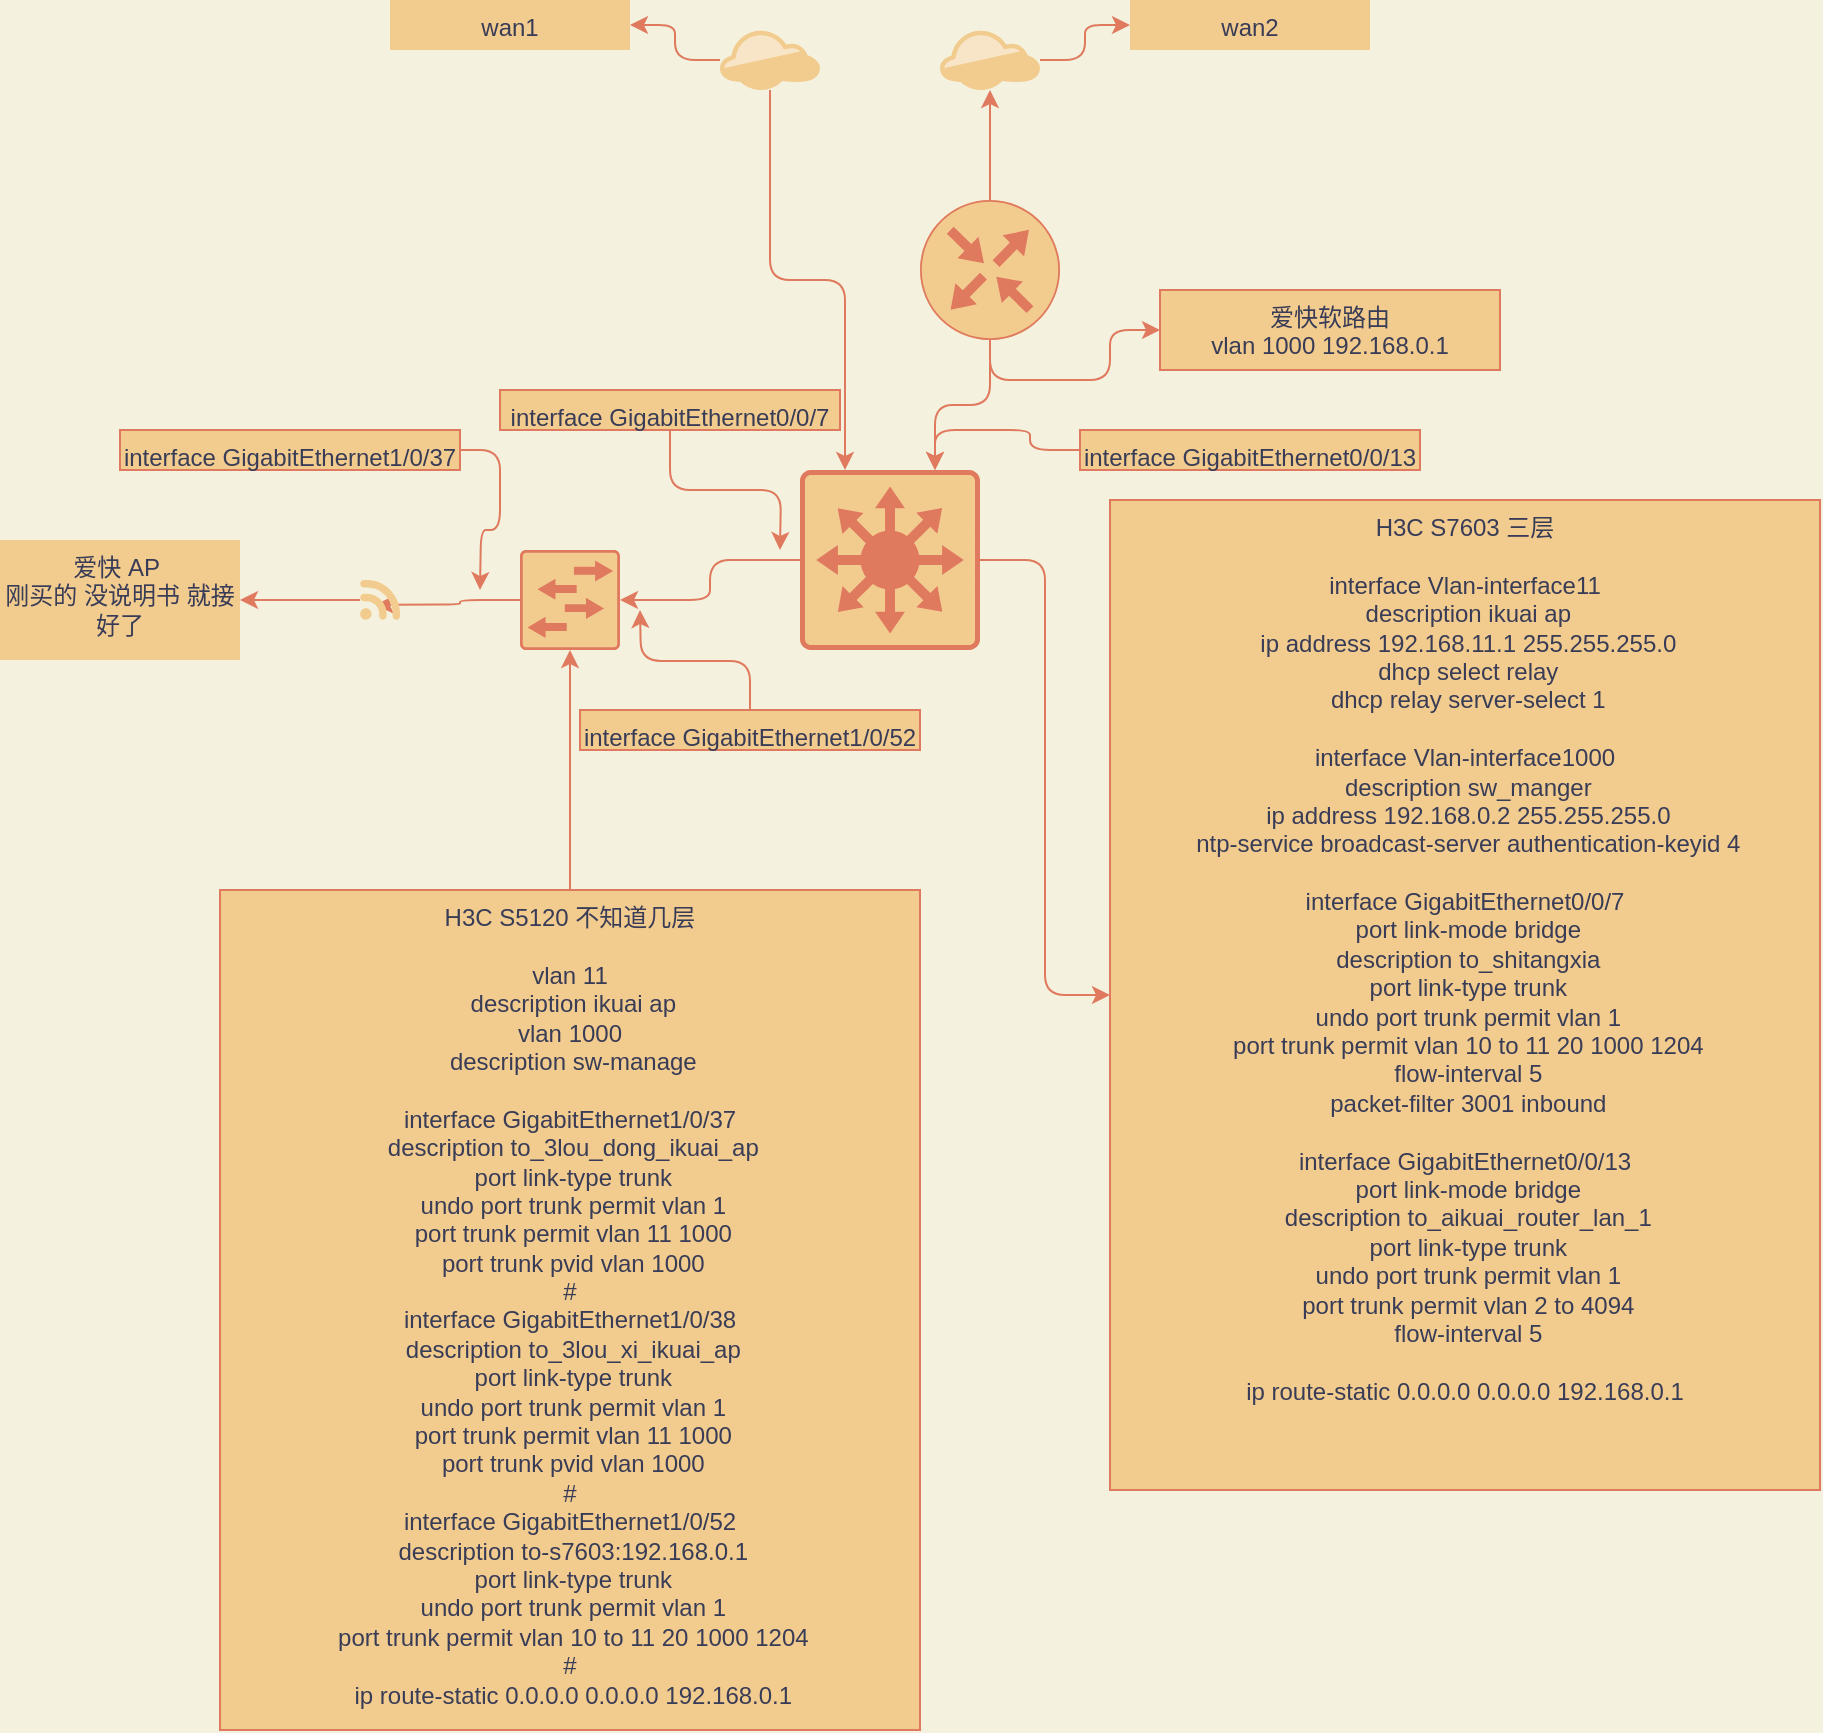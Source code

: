 <mxfile>
    <diagram id="MgrAAwHq-l5_ud4jZoOw" name="第 1 页">
        <mxGraphModel dx="3230" dy="915" grid="1" gridSize="10" guides="1" tooltips="1" connect="1" arrows="1" fold="1" page="1" pageScale="1" pageWidth="1200" pageHeight="1920" background="#F4F1DE" math="0" shadow="0">
            <root>
                <mxCell id="0"/>
                <mxCell id="1" parent="0"/>
                <mxCell id="57" value="" style="edgeStyle=orthogonalEdgeStyle;curved=0;rounded=1;sketch=0;orthogonalLoop=1;jettySize=auto;html=1;strokeColor=#E07A5F;fillColor=#F2CC8F;fontColor=#393C56;labelBackgroundColor=#F4F1DE;" edge="1" parent="1" source="32" target="56">
                    <mxGeometry relative="1" as="geometry"/>
                </mxCell>
                <mxCell id="63" value="" style="edgeStyle=orthogonalEdgeStyle;curved=0;rounded=1;sketch=0;orthogonalLoop=1;jettySize=auto;html=1;strokeColor=#E07A5F;fillColor=#F2CC8F;fontColor=#393C56;labelBackgroundColor=#F4F1DE;" edge="1" parent="1" source="32" target="34">
                    <mxGeometry relative="1" as="geometry"/>
                </mxCell>
                <mxCell id="32" value="" style="points=[[0.015,0.015,0],[0.985,0.015,0],[0.985,0.985,0],[0.015,0.985,0],[0.25,0,0],[0.5,0,0],[0.75,0,0],[1,0.25,0],[1,0.5,0],[1,0.75,0],[0.75,1,0],[0.5,1,0],[0.25,1,0],[0,0.75,0],[0,0.5,0],[0,0.25,0]];verticalLabelPosition=bottom;html=1;verticalAlign=top;aspect=fixed;align=center;pointerEvents=1;shape=mxgraph.cisco19.rect;prIcon=l3_switch;fillColor=#F2CC8F;strokeColor=#E07A5F;fontColor=#393C56;" vertex="1" parent="1">
                    <mxGeometry x="330" y="670" width="90" height="90" as="geometry"/>
                </mxCell>
                <mxCell id="44" style="edgeStyle=orthogonalEdgeStyle;curved=0;rounded=1;sketch=0;orthogonalLoop=1;jettySize=auto;html=1;exitX=0.5;exitY=1;exitDx=0;exitDy=0;exitPerimeter=0;entryX=0.75;entryY=0;entryDx=0;entryDy=0;entryPerimeter=0;strokeColor=#E07A5F;fillColor=#F2CC8F;fontColor=#393C56;labelBackgroundColor=#F4F1DE;" edge="1" parent="1" source="33" target="32">
                    <mxGeometry relative="1" as="geometry"/>
                </mxCell>
                <mxCell id="46" style="edgeStyle=orthogonalEdgeStyle;curved=0;rounded=1;sketch=0;orthogonalLoop=1;jettySize=auto;html=1;strokeColor=#E07A5F;fillColor=#F2CC8F;fontColor=#393C56;labelBackgroundColor=#F4F1DE;" edge="1" parent="1" source="33" target="45">
                    <mxGeometry relative="1" as="geometry"/>
                </mxCell>
                <mxCell id="54" style="edgeStyle=orthogonalEdgeStyle;curved=0;rounded=1;sketch=0;orthogonalLoop=1;jettySize=auto;html=1;exitX=0.5;exitY=1;exitDx=0;exitDy=0;exitPerimeter=0;entryX=0;entryY=0.5;entryDx=0;entryDy=0;strokeColor=#E07A5F;fillColor=#F2CC8F;fontColor=#393C56;labelBackgroundColor=#F4F1DE;" edge="1" parent="1" source="33" target="35">
                    <mxGeometry relative="1" as="geometry"/>
                </mxCell>
                <mxCell id="33" value="" style="points=[[0.5,0,0],[1,0.5,0],[0.5,1,0],[0,0.5,0],[0.145,0.145,0],[0.856,0.145,0],[0.855,0.856,0],[0.145,0.855,0]];verticalLabelPosition=bottom;html=1;verticalAlign=top;aspect=fixed;align=center;pointerEvents=1;shape=mxgraph.cisco19.rect;prIcon=router;fillColor=#F2CC8F;strokeColor=#E07A5F;fontColor=#393C56;" vertex="1" parent="1">
                    <mxGeometry x="390" y="535" width="70" height="70" as="geometry"/>
                </mxCell>
                <mxCell id="73" style="edgeStyle=orthogonalEdgeStyle;curved=0;rounded=1;sketch=0;orthogonalLoop=1;jettySize=auto;html=1;entryX=0.392;entryY=0.617;entryDx=0;entryDy=0;entryPerimeter=0;strokeColor=#E07A5F;fillColor=#F2CC8F;fontColor=#393C56;labelBackgroundColor=#F4F1DE;" edge="1" parent="1" source="34" target="38">
                    <mxGeometry relative="1" as="geometry"/>
                </mxCell>
                <mxCell id="34" value="" style="points=[[0.015,0.015,0],[0.985,0.015,0],[0.985,0.985,0],[0.015,0.985,0],[0.25,0,0],[0.5,0,0],[0.75,0,0],[1,0.25,0],[1,0.5,0],[1,0.75,0],[0.75,1,0],[0.5,1,0],[0.25,1,0],[0,0.75,0],[0,0.5,0],[0,0.25,0]];verticalLabelPosition=bottom;html=1;verticalAlign=top;aspect=fixed;align=center;pointerEvents=1;shape=mxgraph.cisco19.rect;prIcon=l2_switch;fillColor=#F2CC8F;strokeColor=#E07A5F;fontColor=#393C56;" vertex="1" parent="1">
                    <mxGeometry x="190" y="710" width="50" height="50" as="geometry"/>
                </mxCell>
                <mxCell id="35" value="爱快软路由&lt;br&gt;vlan 1000 192.168.0.1" style="whiteSpace=wrap;html=1;verticalAlign=top;strokeColor=#E07A5F;fillColor=#F2CC8F;fontColor=#393C56;" vertex="1" parent="1">
                    <mxGeometry x="510" y="580" width="170" height="40" as="geometry"/>
                </mxCell>
                <mxCell id="61" value="" style="edgeStyle=orthogonalEdgeStyle;curved=0;rounded=1;sketch=0;orthogonalLoop=1;jettySize=auto;html=1;strokeColor=#E07A5F;fillColor=#F2CC8F;fontColor=#393C56;labelBackgroundColor=#F4F1DE;" edge="1" parent="1" source="38" target="60">
                    <mxGeometry relative="1" as="geometry"/>
                </mxCell>
                <mxCell id="38" value="" style="points=[[0.005,0.09,0],[0.08,0,0],[0.76,0.25,0],[1,0.92,0],[0.91,0.995,0],[0.57,0.995,0],[0.045,0.955,0],[0.005,0.43,0]];verticalLabelPosition=bottom;html=1;verticalAlign=top;aspect=fixed;align=center;pointerEvents=1;shape=mxgraph.cisco19.3g_4g_indicator;fillColor=#F2CC8F;strokeColor=none;rounded=0;sketch=0;fontColor=#393C56;" vertex="1" parent="1">
                    <mxGeometry x="110" y="725" width="20" height="20" as="geometry"/>
                </mxCell>
                <mxCell id="51" value="" style="edgeStyle=orthogonalEdgeStyle;curved=0;rounded=1;sketch=0;orthogonalLoop=1;jettySize=auto;html=1;strokeColor=#E07A5F;fillColor=#F2CC8F;fontColor=#393C56;labelBackgroundColor=#F4F1DE;" edge="1" parent="1" source="45" target="50">
                    <mxGeometry relative="1" as="geometry"/>
                </mxCell>
                <mxCell id="45" value="" style="points=[[0,0.64,0],[0.2,0.15,0],[0.4,0.01,0],[0.79,0.25,0],[1,0.65,0],[0.8,0.86,0],[0.41,1,0],[0.16,0.86,0]];verticalLabelPosition=bottom;html=1;verticalAlign=top;aspect=fixed;align=center;pointerEvents=1;shape=mxgraph.cisco19.cloud2;fillColor=#F2CC8F;strokeColor=none;rounded=0;sketch=0;fontColor=#393C56;" vertex="1" parent="1">
                    <mxGeometry x="400" y="450" width="50" height="30" as="geometry"/>
                </mxCell>
                <mxCell id="48" style="edgeStyle=orthogonalEdgeStyle;curved=0;rounded=1;sketch=0;orthogonalLoop=1;jettySize=auto;html=1;entryX=0.25;entryY=0;entryDx=0;entryDy=0;entryPerimeter=0;strokeColor=#E07A5F;fillColor=#F2CC8F;fontColor=#393C56;labelBackgroundColor=#F4F1DE;" edge="1" parent="1" source="47" target="32">
                    <mxGeometry relative="1" as="geometry"/>
                </mxCell>
                <mxCell id="53" value="" style="edgeStyle=orthogonalEdgeStyle;curved=0;rounded=1;sketch=0;orthogonalLoop=1;jettySize=auto;html=1;strokeColor=#E07A5F;fillColor=#F2CC8F;fontColor=#393C56;labelBackgroundColor=#F4F1DE;" edge="1" parent="1" source="47" target="52">
                    <mxGeometry relative="1" as="geometry"/>
                </mxCell>
                <mxCell id="47" value="" style="points=[[0,0.64,0],[0.2,0.15,0],[0.4,0.01,0],[0.79,0.25,0],[1,0.65,0],[0.8,0.86,0],[0.41,1,0],[0.16,0.86,0]];verticalLabelPosition=bottom;html=1;verticalAlign=top;aspect=fixed;align=center;pointerEvents=1;shape=mxgraph.cisco19.cloud2;fillColor=#F2CC8F;strokeColor=none;rounded=0;sketch=0;fontColor=#393C56;" vertex="1" parent="1">
                    <mxGeometry x="290" y="450" width="50" height="30" as="geometry"/>
                </mxCell>
                <mxCell id="50" value="wan2" style="whiteSpace=wrap;html=1;rounded=0;fontColor=#393C56;verticalAlign=top;strokeColor=none;fillColor=#F2CC8F;sketch=0;" vertex="1" parent="1">
                    <mxGeometry x="495" y="435" width="120" height="25" as="geometry"/>
                </mxCell>
                <mxCell id="52" value="wan1" style="whiteSpace=wrap;html=1;rounded=0;fontColor=#393C56;verticalAlign=top;strokeColor=none;fillColor=#F2CC8F;sketch=0;" vertex="1" parent="1">
                    <mxGeometry x="125" y="435" width="120" height="25" as="geometry"/>
                </mxCell>
                <mxCell id="56" value="&lt;div&gt;H3C S7603 三层&lt;/div&gt;&lt;div&gt;&lt;span&gt;&lt;br&gt;&lt;/span&gt;&lt;/div&gt;&lt;div&gt;&lt;span&gt;interface Vlan-interface11&lt;/span&gt;&lt;/div&gt;&lt;div&gt;&amp;nbsp;description ikuai ap&lt;/div&gt;&lt;div&gt;&amp;nbsp;ip address 192.168.11.1 255.255.255.0&lt;/div&gt;&lt;div&gt;&amp;nbsp;dhcp select relay&lt;/div&gt;&lt;div&gt;&amp;nbsp;dhcp relay server-select 1&lt;/div&gt;&lt;div&gt;&lt;br&gt;&lt;/div&gt;&lt;div&gt;&lt;div&gt;interface Vlan-interface1000&lt;/div&gt;&lt;div&gt;&amp;nbsp;description sw_manger&lt;/div&gt;&lt;div&gt;&amp;nbsp;ip address 192.168.0.2 255.255.255.0&lt;/div&gt;&lt;div&gt;&amp;nbsp;ntp-service broadcast-server authentication-keyid 4&lt;/div&gt;&lt;/div&gt;&lt;div&gt;&lt;br&gt;&lt;/div&gt;&lt;div&gt;&lt;div&gt;interface GigabitEthernet0/0/7&lt;/div&gt;&lt;div&gt;&amp;nbsp;port link-mode bridge&lt;/div&gt;&lt;div&gt;&amp;nbsp;description to_shitangxia&lt;/div&gt;&lt;div&gt;&amp;nbsp;port link-type trunk&lt;/div&gt;&lt;div&gt;&amp;nbsp;undo port trunk permit vlan 1&lt;/div&gt;&lt;div&gt;&amp;nbsp;port trunk permit vlan 10 to 11 20 1000 1204&lt;/div&gt;&lt;div&gt;&amp;nbsp;flow-interval 5&lt;/div&gt;&lt;div&gt;&amp;nbsp;packet-filter 3001 inbound&lt;/div&gt;&lt;/div&gt;&lt;div&gt;&lt;br&gt;&lt;/div&gt;&lt;div&gt;&lt;div&gt;interface GigabitEthernet0/0/13&lt;/div&gt;&lt;div&gt;&amp;nbsp;port link-mode bridge&lt;/div&gt;&lt;div&gt;&amp;nbsp;description to_aikuai_router_lan_1&lt;/div&gt;&lt;div&gt;&amp;nbsp;port link-type trunk&lt;/div&gt;&lt;div&gt;&amp;nbsp;undo port trunk permit vlan 1&lt;/div&gt;&lt;div&gt;&amp;nbsp;port trunk permit vlan 2 to 4094&lt;/div&gt;&lt;div&gt;&amp;nbsp;flow-interval 5&lt;/div&gt;&lt;/div&gt;&lt;div&gt;&lt;br&gt;&lt;/div&gt;&lt;div&gt;ip route-static 0.0.0.0 0.0.0.0 192.168.0.1&lt;br&gt;&lt;/div&gt;&lt;div&gt;&lt;/div&gt;" style="whiteSpace=wrap;html=1;fontColor=#393C56;verticalAlign=top;strokeColor=#E07A5F;fillColor=#F2CC8F;" vertex="1" parent="1">
                    <mxGeometry x="485" y="685" width="355" height="495" as="geometry"/>
                </mxCell>
                <mxCell id="59" style="edgeStyle=orthogonalEdgeStyle;curved=0;rounded=1;sketch=0;orthogonalLoop=1;jettySize=auto;html=1;entryX=0.5;entryY=1;entryDx=0;entryDy=0;entryPerimeter=0;strokeColor=#E07A5F;fillColor=#F2CC8F;fontColor=#393C56;labelBackgroundColor=#F4F1DE;" edge="1" parent="1" source="58" target="34">
                    <mxGeometry relative="1" as="geometry"/>
                </mxCell>
                <mxCell id="58" value="&lt;div&gt;&lt;div&gt;H3C S5120 不知道几层&lt;/div&gt;&lt;div&gt;&lt;br&gt;&lt;/div&gt;&lt;div&gt;vlan 11&lt;/div&gt;&lt;div&gt;&amp;nbsp;description ikuai ap&lt;/div&gt;&lt;/div&gt;&lt;div&gt;&lt;div&gt;vlan 1000&lt;/div&gt;&lt;div&gt;&amp;nbsp;description sw-manage&lt;/div&gt;&lt;/div&gt;&lt;div&gt;&lt;br&gt;&lt;/div&gt;&lt;div&gt;&lt;div&gt;interface GigabitEthernet1/0/37&lt;/div&gt;&lt;div&gt;&amp;nbsp;description to_3lou_dong_ikuai_ap&lt;/div&gt;&lt;div&gt;&amp;nbsp;port link-type trunk&lt;/div&gt;&lt;div&gt;&amp;nbsp;undo port trunk permit vlan 1&lt;/div&gt;&lt;div&gt;&amp;nbsp;port trunk permit vlan 11 1000&lt;/div&gt;&lt;div&gt;&amp;nbsp;port trunk pvid vlan 1000&lt;/div&gt;&lt;div&gt;#&lt;/div&gt;&lt;div&gt;interface GigabitEthernet1/0/38&lt;/div&gt;&lt;div&gt;&amp;nbsp;description to_3lou_xi_ikuai_ap&lt;/div&gt;&lt;div&gt;&amp;nbsp;port link-type trunk&lt;/div&gt;&lt;div&gt;&amp;nbsp;undo port trunk permit vlan 1&lt;/div&gt;&lt;div&gt;&amp;nbsp;port trunk permit vlan 11 1000&lt;/div&gt;&lt;div&gt;&amp;nbsp;port trunk pvid vlan 1000&lt;/div&gt;&lt;/div&gt;&lt;div&gt;&lt;div&gt;#&lt;/div&gt;&lt;div&gt;interface GigabitEthernet1/0/52&lt;/div&gt;&lt;div&gt;&amp;nbsp;description to-s7603:192.168.0.1&lt;/div&gt;&lt;div&gt;&amp;nbsp;port link-type trunk&lt;/div&gt;&lt;div&gt;&amp;nbsp;undo port trunk permit vlan 1&lt;/div&gt;&lt;div&gt;&amp;nbsp;port trunk permit vlan 10 to 11 20 1000 1204&lt;/div&gt;&lt;div&gt;#&lt;/div&gt;&lt;div&gt;&amp;nbsp;ip route-static 0.0.0.0 0.0.0.0 192.168.0.1&lt;/div&gt;&lt;/div&gt;&lt;div&gt;&lt;/div&gt;" style="whiteSpace=wrap;html=1;fontColor=#393C56;verticalAlign=top;strokeColor=#E07A5F;fillColor=#F2CC8F;" vertex="1" parent="1">
                    <mxGeometry x="40" y="880" width="350" height="420" as="geometry"/>
                </mxCell>
                <mxCell id="60" value="爱快 AP&amp;nbsp;&lt;br&gt;刚买的 没说明书 就接好了" style="whiteSpace=wrap;html=1;rounded=0;fontColor=#393C56;verticalAlign=top;strokeColor=none;fillColor=#F2CC8F;sketch=0;" vertex="1" parent="1">
                    <mxGeometry x="-70" y="705" width="120" height="60" as="geometry"/>
                </mxCell>
                <mxCell id="65" style="edgeStyle=orthogonalEdgeStyle;curved=0;rounded=1;sketch=0;orthogonalLoop=1;jettySize=auto;html=1;strokeColor=#E07A5F;fillColor=#F2CC8F;fontColor=#393C56;labelBackgroundColor=#F4F1DE;" edge="1" parent="1" source="64">
                    <mxGeometry relative="1" as="geometry">
                        <mxPoint x="320" y="710" as="targetPoint"/>
                    </mxGeometry>
                </mxCell>
                <mxCell id="64" value="interface GigabitEthernet0/0/7" style="whiteSpace=wrap;html=1;verticalAlign=top;strokeColor=#E07A5F;fillColor=#F2CC8F;fontColor=#393C56;" vertex="1" parent="1">
                    <mxGeometry x="180" y="630" width="170" height="20" as="geometry"/>
                </mxCell>
                <mxCell id="67" style="edgeStyle=orthogonalEdgeStyle;curved=0;rounded=1;sketch=0;orthogonalLoop=1;jettySize=auto;html=1;strokeColor=#E07A5F;fillColor=#F2CC8F;fontColor=#393C56;labelBackgroundColor=#F4F1DE;" edge="1" parent="1" source="66">
                    <mxGeometry relative="1" as="geometry">
                        <mxPoint x="250" y="740" as="targetPoint"/>
                    </mxGeometry>
                </mxCell>
                <mxCell id="66" value="interface GigabitEthernet1/0/52" style="whiteSpace=wrap;html=1;verticalAlign=top;strokeColor=#E07A5F;fillColor=#F2CC8F;fontColor=#393C56;" vertex="1" parent="1">
                    <mxGeometry x="220" y="790" width="170" height="20" as="geometry"/>
                </mxCell>
                <mxCell id="69" style="edgeStyle=orthogonalEdgeStyle;curved=0;rounded=1;sketch=0;orthogonalLoop=1;jettySize=auto;html=1;strokeColor=#E07A5F;fillColor=#F2CC8F;fontColor=#393C56;labelBackgroundColor=#F4F1DE;" edge="1" parent="1" source="68">
                    <mxGeometry relative="1" as="geometry">
                        <mxPoint x="170" y="730" as="targetPoint"/>
                    </mxGeometry>
                </mxCell>
                <mxCell id="68" value="interface GigabitEthernet1/0/37" style="whiteSpace=wrap;html=1;verticalAlign=top;strokeColor=#E07A5F;fillColor=#F2CC8F;fontColor=#393C56;" vertex="1" parent="1">
                    <mxGeometry x="-10" y="650" width="170" height="20" as="geometry"/>
                </mxCell>
                <mxCell id="75" style="edgeStyle=orthogonalEdgeStyle;curved=0;rounded=1;sketch=0;orthogonalLoop=1;jettySize=auto;html=1;entryX=0.75;entryY=0;entryDx=0;entryDy=0;entryPerimeter=0;strokeColor=#E07A5F;fillColor=#F2CC8F;fontColor=#393C56;labelBackgroundColor=#F4F1DE;" edge="1" parent="1" source="74" target="32">
                    <mxGeometry relative="1" as="geometry"/>
                </mxCell>
                <mxCell id="74" value="interface GigabitEthernet0/0/13" style="whiteSpace=wrap;html=1;verticalAlign=top;strokeColor=#E07A5F;fillColor=#F2CC8F;fontColor=#393C56;" vertex="1" parent="1">
                    <mxGeometry x="470" y="650" width="170" height="20" as="geometry"/>
                </mxCell>
            </root>
        </mxGraphModel>
    </diagram>
</mxfile>